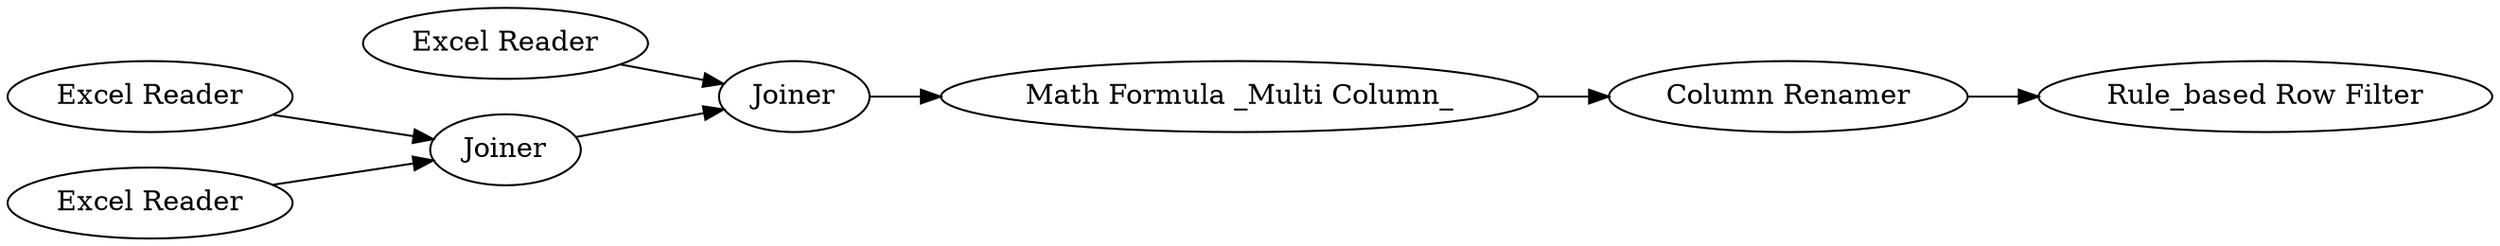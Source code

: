 digraph {
	7 -> 8
	4 -> 5
	3 -> 5
	5 -> 6
	2 -> 3
	6 -> 7
	1 -> 3
	5 [label=Joiner]
	1 [label="Excel Reader"]
	7 [label="Column Renamer"]
	4 [label="Excel Reader"]
	6 [label="Math Formula _Multi Column_"]
	8 [label="Rule_based Row Filter"]
	3 [label=Joiner]
	2 [label="Excel Reader"]
	rankdir=LR
}
